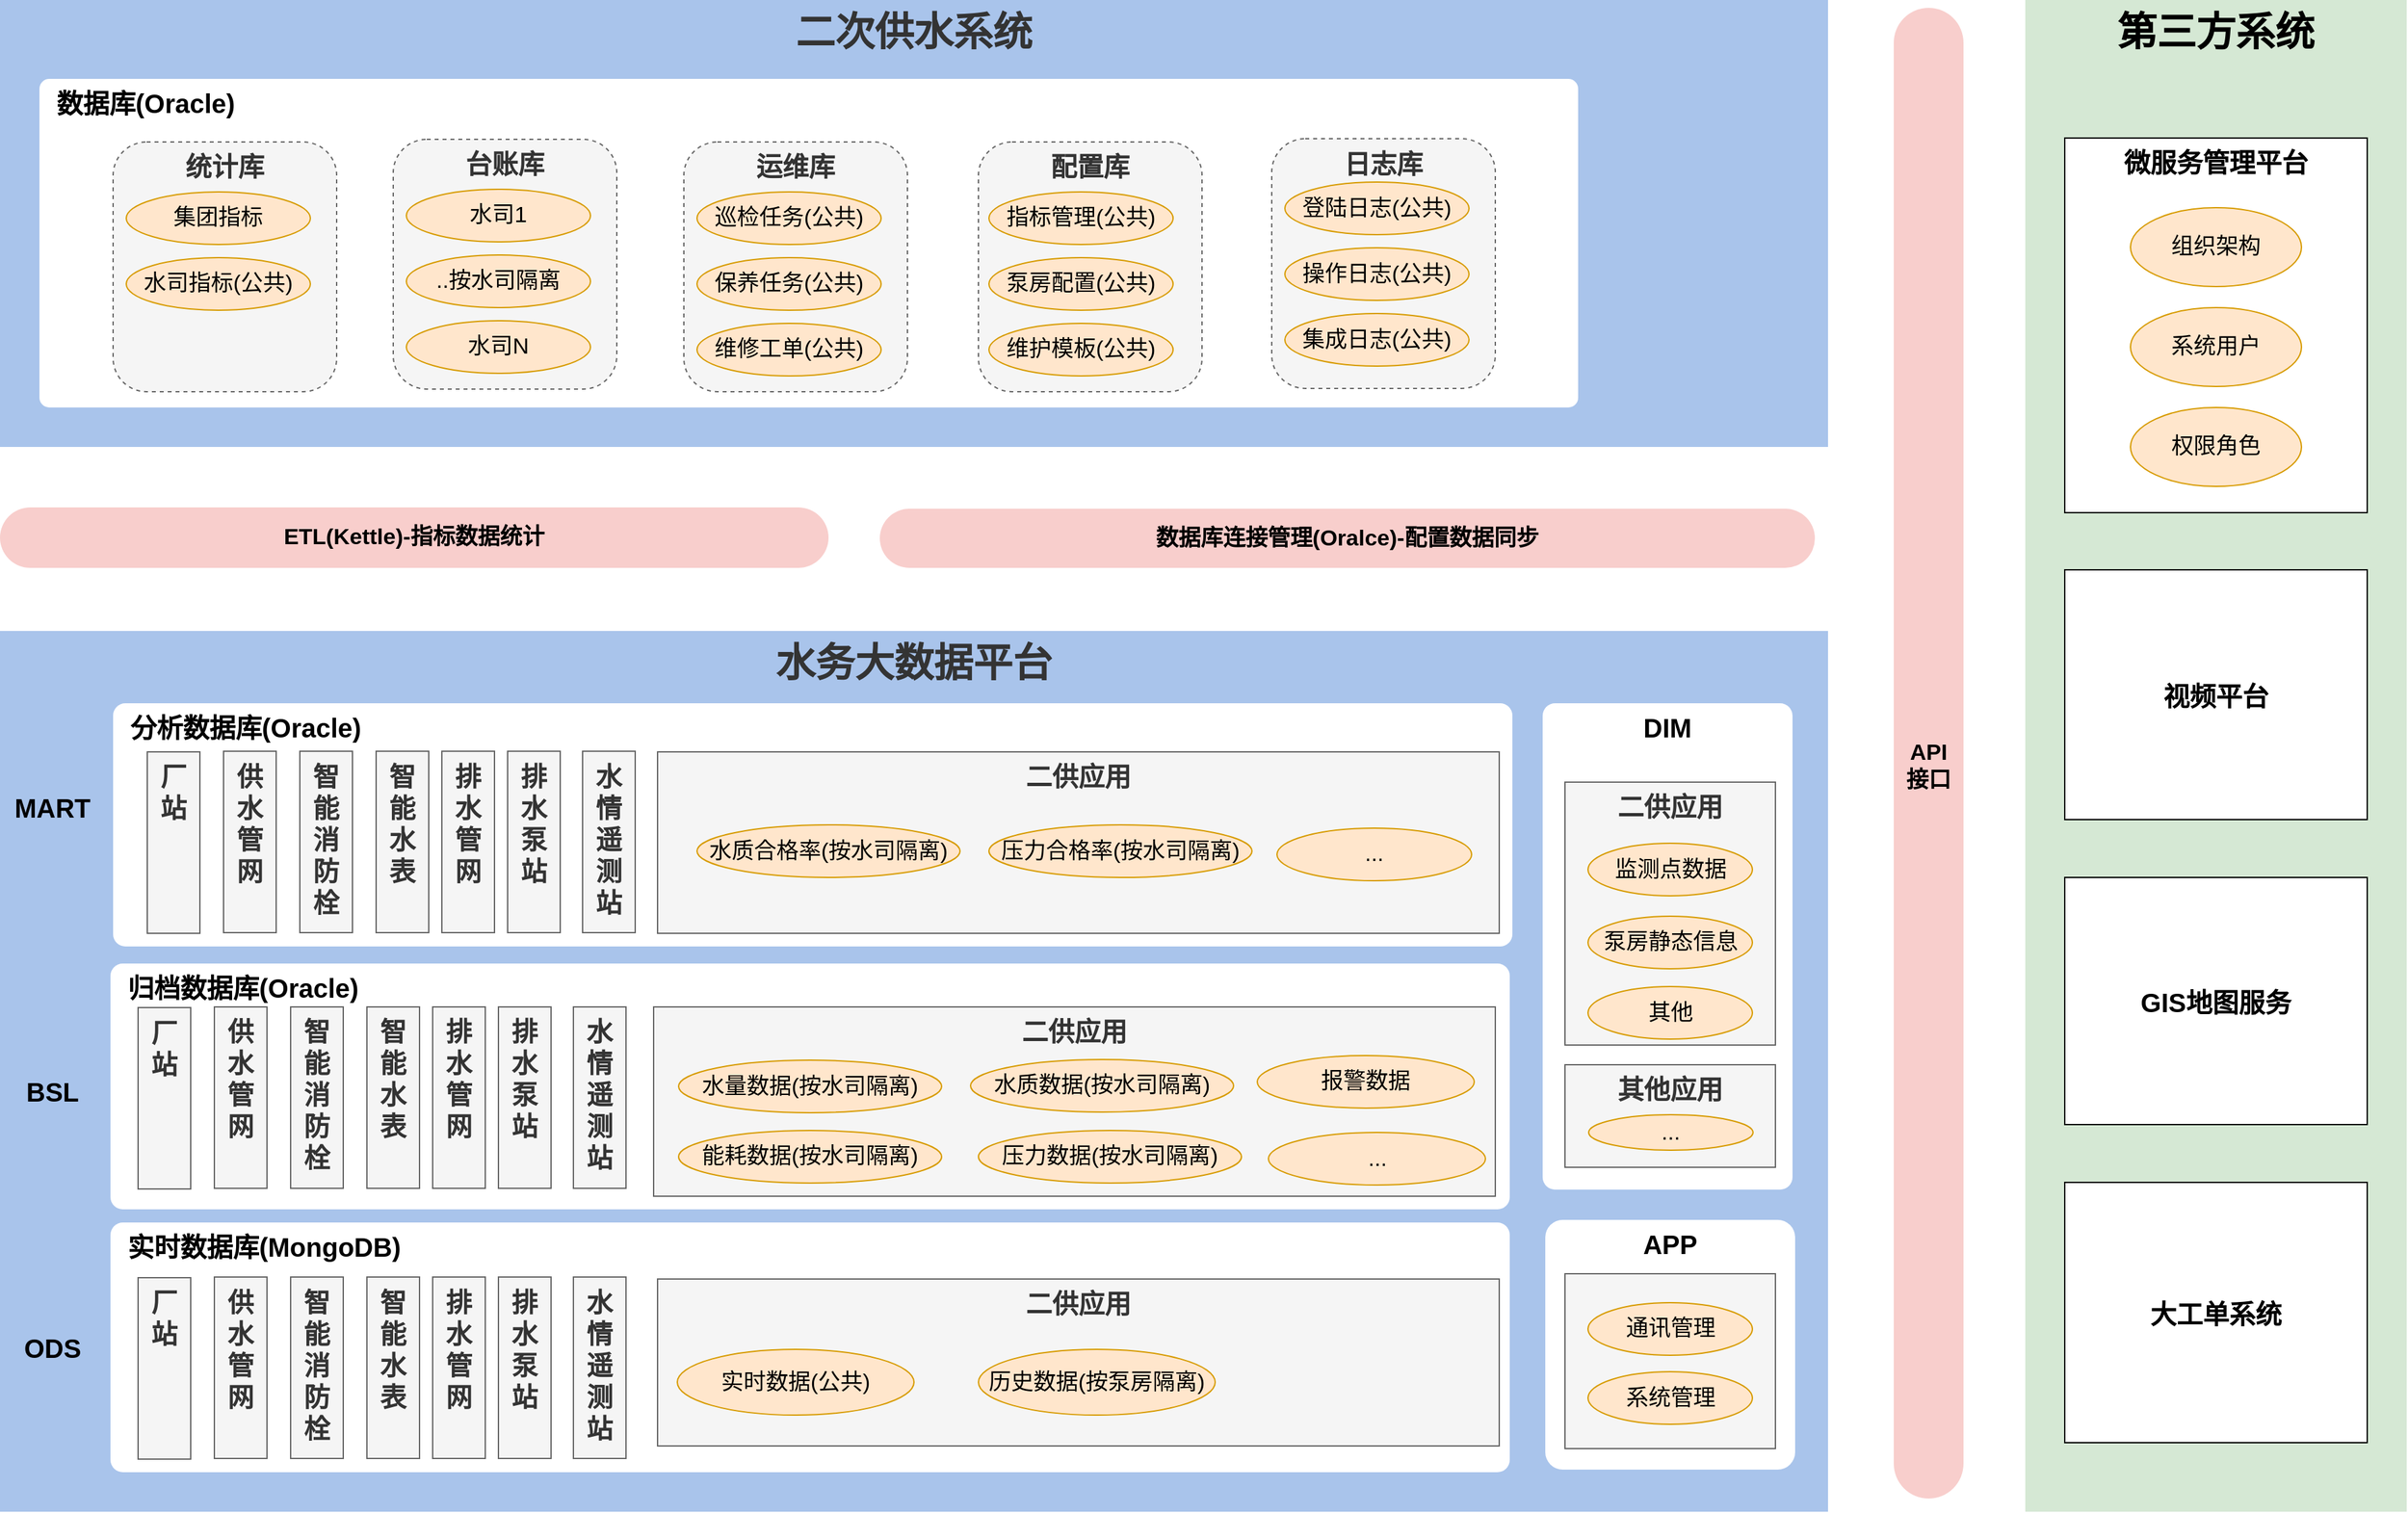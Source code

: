<mxfile version="11.1.4" type="github"><diagram id="aUxOVbYmpMWk11X6O8E0" name="数据架构图0"><mxGraphModel dx="1613" dy="1033" grid="0" gridSize="10" guides="1" tooltips="1" connect="1" arrows="1" fold="1" page="1" pageScale="1" pageWidth="1654" pageHeight="1169" math="0" shadow="0"><root><mxCell id="0"/><mxCell id="1" parent="0"/><mxCell id="Oe_9LSU3-vvhIkW45eWQ-1" value="水务大数据平台" style="rounded=0;whiteSpace=wrap;html=1;align=center;verticalAlign=top;fontStyle=1;fontSize=30;fillColor=#A9C4EB;strokeColor=none;fontColor=#333333;" parent="1" vertex="1"><mxGeometry x="10" y="640" width="1390" height="670" as="geometry"/></mxCell><mxCell id="Oe_9LSU3-vvhIkW45eWQ-2" value="第三方系统" style="rounded=0;whiteSpace=wrap;html=1;fontSize=30;align=center;verticalAlign=top;fontStyle=1;fillColor=#d5e8d4;strokeColor=none;" parent="1" vertex="1"><mxGeometry x="1550" y="160" width="290" height="1150" as="geometry"/></mxCell><mxCell id="Oe_9LSU3-vvhIkW45eWQ-3" value="二次供水系统" style="rounded=0;whiteSpace=wrap;html=1;align=center;verticalAlign=top;fontStyle=1;fontSize=30;fillColor=#A9C4EB;strokeColor=none;fontColor=#333333;" parent="1" vertex="1"><mxGeometry x="10" y="160" width="1390" height="340" as="geometry"/></mxCell><mxCell id="Oe_9LSU3-vvhIkW45eWQ-4" value="微服务管理平台" style="rounded=0;whiteSpace=wrap;html=1;align=center;verticalAlign=top;fontStyle=1;fontSize=20;" parent="1" vertex="1"><mxGeometry x="1580" y="265" width="230" height="285" as="geometry"/></mxCell><mxCell id="Oe_9LSU3-vvhIkW45eWQ-7" value="ETL(Kettle)-指标数据统计" style="rounded=1;whiteSpace=wrap;html=1;arcSize=50;fillColor=#f8cecc;strokeColor=none;fontSize=17;fontStyle=1" parent="1" vertex="1"><mxGeometry x="10" y="546" width="630" height="46" as="geometry"/></mxCell><mxCell id="Oe_9LSU3-vvhIkW45eWQ-10" value="数据库连接管理(Oralce)-配置数据同步" style="rounded=1;whiteSpace=wrap;html=1;arcSize=50;fillColor=#f8cecc;strokeColor=none;fontSize=17;fontStyle=1" parent="1" vertex="1"><mxGeometry x="679" y="547" width="711" height="45" as="geometry"/></mxCell><mxCell id="Oe_9LSU3-vvhIkW45eWQ-11" value="组织架构" style="ellipse;whiteSpace=wrap;html=1;align=center;fontSize=17;fillColor=#ffe6cc;strokeColor=#d79b00;" parent="1" vertex="1"><mxGeometry x="1630" y="318" width="130" height="60" as="geometry"/></mxCell><mxCell id="Oe_9LSU3-vvhIkW45eWQ-12" value="系统用户" style="ellipse;whiteSpace=wrap;html=1;align=center;fontSize=17;fillColor=#ffe6cc;strokeColor=#d79b00;" parent="1" vertex="1"><mxGeometry x="1630" y="394" width="130" height="60" as="geometry"/></mxCell><mxCell id="Oe_9LSU3-vvhIkW45eWQ-13" value="权限角色" style="ellipse;whiteSpace=wrap;html=1;align=center;fontSize=17;fillColor=#ffe6cc;strokeColor=#d79b00;" parent="1" vertex="1"><mxGeometry x="1630" y="470" width="130" height="60" as="geometry"/></mxCell><mxCell id="Oe_9LSU3-vvhIkW45eWQ-14" value="&amp;nbsp; 数据库(Oracle)" style="rounded=1;whiteSpace=wrap;html=1;align=left;arcSize=3;verticalAlign=top;fontSize=20;fontStyle=1;strokeColor=none;" parent="1" vertex="1"><mxGeometry x="40" y="220" width="1170" height="250" as="geometry"/></mxCell><mxCell id="Oe_9LSU3-vvhIkW45eWQ-15" value="台账库" style="rounded=1;whiteSpace=wrap;html=1;align=center;verticalAlign=top;fontSize=20;fontStyle=1;fillColor=#f5f5f5;strokeColor=#666666;fontColor=#333333;dashed=1;" parent="1" vertex="1"><mxGeometry x="309" y="266" width="170" height="190" as="geometry"/></mxCell><mxCell id="Oe_9LSU3-vvhIkW45eWQ-16" value="运维库" style="rounded=1;whiteSpace=wrap;html=1;align=center;verticalAlign=top;fontSize=20;fontStyle=1;fillColor=#f5f5f5;strokeColor=#666666;fontColor=#333333;dashed=1;" parent="1" vertex="1"><mxGeometry x="530" y="268" width="170" height="190" as="geometry"/></mxCell><mxCell id="Oe_9LSU3-vvhIkW45eWQ-17" value="配置库" style="rounded=1;whiteSpace=wrap;html=1;align=center;verticalAlign=top;fontSize=20;fontStyle=1;fillColor=#f5f5f5;strokeColor=#666666;fontColor=#333333;dashed=1;" parent="1" vertex="1"><mxGeometry x="754" y="268" width="170" height="190" as="geometry"/></mxCell><mxCell id="Oe_9LSU3-vvhIkW45eWQ-18" value="统计库" style="rounded=1;whiteSpace=wrap;html=1;align=center;verticalAlign=top;fontSize=20;fontStyle=1;fillColor=#f5f5f5;strokeColor=#666666;fontColor=#333333;dashed=1;" parent="1" vertex="1"><mxGeometry x="96" y="268" width="170" height="190" as="geometry"/></mxCell><mxCell id="Oe_9LSU3-vvhIkW45eWQ-19" value="日志库" style="rounded=1;whiteSpace=wrap;html=1;align=center;verticalAlign=top;fontSize=20;fontStyle=1;fillColor=#f5f5f5;strokeColor=#666666;fontColor=#333333;dashed=1;" parent="1" vertex="1"><mxGeometry x="977" y="265.5" width="170" height="190" as="geometry"/></mxCell><mxCell id="Oe_9LSU3-vvhIkW45eWQ-20" value="水司1" style="ellipse;whiteSpace=wrap;html=1;align=center;fontSize=17;fillColor=#ffe6cc;strokeColor=#d79b00;" parent="1" vertex="1"><mxGeometry x="319" y="304" width="140" height="40" as="geometry"/></mxCell><mxCell id="Oe_9LSU3-vvhIkW45eWQ-21" value="..按水司隔离" style="ellipse;whiteSpace=wrap;html=1;align=center;fontSize=17;fillColor=#ffe6cc;strokeColor=#d79b00;" parent="1" vertex="1"><mxGeometry x="319" y="354" width="140" height="40" as="geometry"/></mxCell><mxCell id="Oe_9LSU3-vvhIkW45eWQ-22" value="水司N" style="ellipse;whiteSpace=wrap;html=1;align=center;fontSize=17;fillColor=#ffe6cc;strokeColor=#d79b00;" parent="1" vertex="1"><mxGeometry x="319" y="404" width="140" height="40" as="geometry"/></mxCell><mxCell id="Oe_9LSU3-vvhIkW45eWQ-23" value="集团指标" style="ellipse;whiteSpace=wrap;html=1;align=center;fontSize=17;fillColor=#ffe6cc;strokeColor=#d79b00;" parent="1" vertex="1"><mxGeometry x="106" y="306" width="140" height="40" as="geometry"/></mxCell><mxCell id="Oe_9LSU3-vvhIkW45eWQ-24" value="水司指标(公共)" style="ellipse;whiteSpace=wrap;html=1;align=center;fontSize=17;fillColor=#ffe6cc;strokeColor=#d79b00;" parent="1" vertex="1"><mxGeometry x="106" y="356" width="140" height="40" as="geometry"/></mxCell><mxCell id="Oe_9LSU3-vvhIkW45eWQ-25" value="巡检任务(公共)" style="ellipse;whiteSpace=wrap;html=1;align=center;fontSize=17;fillColor=#ffe6cc;strokeColor=#d79b00;" parent="1" vertex="1"><mxGeometry x="540" y="306" width="140" height="40" as="geometry"/></mxCell><mxCell id="Oe_9LSU3-vvhIkW45eWQ-26" value="保养任务(公共)" style="ellipse;whiteSpace=wrap;html=1;align=center;fontSize=17;fillColor=#ffe6cc;strokeColor=#d79b00;" parent="1" vertex="1"><mxGeometry x="540" y="356" width="140" height="40" as="geometry"/></mxCell><mxCell id="Oe_9LSU3-vvhIkW45eWQ-27" value="维修工单(公共)" style="ellipse;whiteSpace=wrap;html=1;align=center;fontSize=17;fillColor=#ffe6cc;strokeColor=#d79b00;" parent="1" vertex="1"><mxGeometry x="540" y="406" width="140" height="40" as="geometry"/></mxCell><mxCell id="Oe_9LSU3-vvhIkW45eWQ-28" value="指标管理(公共)" style="ellipse;whiteSpace=wrap;html=1;align=center;fontSize=17;fillColor=#ffe6cc;strokeColor=#d79b00;" parent="1" vertex="1"><mxGeometry x="762" y="306" width="140" height="40" as="geometry"/></mxCell><mxCell id="Oe_9LSU3-vvhIkW45eWQ-29" value="泵房配置(公共)" style="ellipse;whiteSpace=wrap;html=1;align=center;fontSize=17;fillColor=#ffe6cc;strokeColor=#d79b00;" parent="1" vertex="1"><mxGeometry x="762" y="356" width="140" height="40" as="geometry"/></mxCell><mxCell id="Oe_9LSU3-vvhIkW45eWQ-30" value="维护模板(公共)" style="ellipse;whiteSpace=wrap;html=1;align=center;fontSize=17;fillColor=#ffe6cc;strokeColor=#d79b00;" parent="1" vertex="1"><mxGeometry x="762" y="406" width="140" height="40" as="geometry"/></mxCell><mxCell id="Oe_9LSU3-vvhIkW45eWQ-31" value="登陆日志(公共)" style="ellipse;whiteSpace=wrap;html=1;align=center;fontSize=17;fillColor=#ffe6cc;strokeColor=#d79b00;" parent="1" vertex="1"><mxGeometry x="987" y="298.5" width="140" height="40" as="geometry"/></mxCell><mxCell id="Oe_9LSU3-vvhIkW45eWQ-32" value="操作日志(公共)" style="ellipse;whiteSpace=wrap;html=1;align=center;fontSize=17;fillColor=#ffe6cc;strokeColor=#d79b00;" parent="1" vertex="1"><mxGeometry x="987" y="348.5" width="140" height="40" as="geometry"/></mxCell><mxCell id="Oe_9LSU3-vvhIkW45eWQ-33" value="集成日志(公共)" style="ellipse;whiteSpace=wrap;html=1;align=center;fontSize=17;fillColor=#ffe6cc;strokeColor=#d79b00;" parent="1" vertex="1"><mxGeometry x="987" y="398.5" width="140" height="40" as="geometry"/></mxCell><mxCell id="Oe_9LSU3-vvhIkW45eWQ-34" value="视频平台" style="rounded=0;whiteSpace=wrap;html=1;align=center;verticalAlign=middle;fontStyle=1;fontSize=20;" parent="1" vertex="1"><mxGeometry x="1580" y="593.5" width="230" height="190" as="geometry"/></mxCell><mxCell id="Oe_9LSU3-vvhIkW45eWQ-35" value="GIS地图服务" style="rounded=0;whiteSpace=wrap;html=1;align=center;verticalAlign=middle;fontStyle=1;fontSize=20;" parent="1" vertex="1"><mxGeometry x="1580" y="827.5" width="230" height="188" as="geometry"/></mxCell><mxCell id="Oe_9LSU3-vvhIkW45eWQ-36" value="大工单系统" style="rounded=0;whiteSpace=wrap;html=1;align=center;verticalAlign=middle;fontStyle=1;fontSize=20;" parent="1" vertex="1"><mxGeometry x="1580" y="1059.5" width="230" height="198" as="geometry"/></mxCell><mxCell id="Oe_9LSU3-vvhIkW45eWQ-39" value="&lt;br style=&quot;font-size: 17px;&quot;&gt;API&lt;br style=&quot;font-size: 17px;&quot;&gt;接口" style="rounded=1;whiteSpace=wrap;html=1;fillColor=#f8cecc;fontSize=17;align=center;arcSize=50;strokeColor=none;fontStyle=1" parent="1" vertex="1"><mxGeometry x="1450" y="166" width="53" height="1134" as="geometry"/></mxCell><mxCell id="Oe_9LSU3-vvhIkW45eWQ-60" value="&amp;nbsp; 分析数据库(Oracle)" style="rounded=1;whiteSpace=wrap;html=1;align=left;verticalAlign=top;fontSize=20;fontStyle=1;arcSize=5;strokeColor=none;" parent="1" vertex="1"><mxGeometry x="96" y="695" width="1064" height="185" as="geometry"/></mxCell><mxCell id="Oe_9LSU3-vvhIkW45eWQ-62" value="APP" style="rounded=1;whiteSpace=wrap;html=1;align=center;verticalAlign=top;fontSize=20;fontStyle=1;arcSize=7;strokeColor=none;" parent="1" vertex="1"><mxGeometry x="1185" y="1088" width="190" height="190" as="geometry"/></mxCell><mxCell id="Oe_9LSU3-vvhIkW45eWQ-64" value="DIM" style="rounded=1;whiteSpace=wrap;html=1;align=center;verticalAlign=top;fontSize=20;fontStyle=1;arcSize=5;strokeColor=none;fillColor=#FFFFFF;" parent="1" vertex="1"><mxGeometry x="1183" y="695" width="190" height="370" as="geometry"/></mxCell><mxCell id="Oe_9LSU3-vvhIkW45eWQ-65" value="&amp;nbsp; 归档数据库(Oracle)" style="rounded=1;whiteSpace=wrap;html=1;align=left;verticalAlign=top;fontSize=20;fontStyle=1;arcSize=5;strokeColor=none;" parent="1" vertex="1"><mxGeometry x="94" y="893" width="1064" height="187" as="geometry"/></mxCell><mxCell id="Oe_9LSU3-vvhIkW45eWQ-66" value="&amp;nbsp; 实时数据库(MongoDB)" style="rounded=1;whiteSpace=wrap;html=1;align=left;verticalAlign=top;fontSize=20;fontStyle=1;arcSize=5;strokeColor=none;" parent="1" vertex="1"><mxGeometry x="94" y="1090" width="1064" height="190" as="geometry"/></mxCell><mxCell id="TP82hIZ7wopVkF_2bIH0-3" value="二供应用" style="rounded=0;whiteSpace=wrap;html=1;align=center;verticalAlign=top;fontStyle=1;fontSize=20;fillColor=#f5f5f5;strokeColor=#666666;fontColor=#333333;" parent="1" vertex="1"><mxGeometry x="510" y="732" width="640" height="138" as="geometry"/></mxCell><mxCell id="B3ke0WY-uUrDIo5z7b3S-2" value="二供应用" style="rounded=0;whiteSpace=wrap;html=1;align=center;verticalAlign=top;fontStyle=1;fontSize=20;fillColor=#f5f5f5;strokeColor=#666666;fontColor=#333333;" parent="1" vertex="1"><mxGeometry x="507" y="926" width="640" height="144" as="geometry"/></mxCell><mxCell id="B3ke0WY-uUrDIo5z7b3S-1" value="水量数据(按水司隔离)" style="ellipse;whiteSpace=wrap;html=1;align=center;fontSize=17;fillColor=#ffe6cc;strokeColor=#d79b00;" parent="1" vertex="1"><mxGeometry x="526" y="966.5" width="200" height="40" as="geometry"/></mxCell><mxCell id="_du3vOML5FgjFtgtdQqs-1" value="能耗数据(按水司隔离)" style="ellipse;whiteSpace=wrap;html=1;align=center;fontSize=17;fillColor=#ffe6cc;strokeColor=#d79b00;" parent="1" vertex="1"><mxGeometry x="526" y="1020" width="200" height="40" as="geometry"/></mxCell><mxCell id="_du3vOML5FgjFtgtdQqs-4" value="压力数据(按水司隔离)" style="ellipse;whiteSpace=wrap;html=1;align=center;fontSize=17;fillColor=#ffe6cc;strokeColor=#d79b00;" parent="1" vertex="1"><mxGeometry x="754" y="1020" width="200" height="40" as="geometry"/></mxCell><mxCell id="_du3vOML5FgjFtgtdQqs-6" value="二供应用" style="rounded=0;whiteSpace=wrap;html=1;align=center;verticalAlign=top;fontStyle=1;fontSize=20;fillColor=#f5f5f5;strokeColor=#666666;fontColor=#333333;" parent="1" vertex="1"><mxGeometry x="510" y="1133" width="640" height="127" as="geometry"/></mxCell><mxCell id="aE88TOAT0BhvEkj1Yj9G-1" value="水质数据(按水司隔离)" style="ellipse;whiteSpace=wrap;html=1;align=center;fontSize=17;fillColor=#ffe6cc;strokeColor=#d79b00;" parent="1" vertex="1"><mxGeometry x="748" y="966" width="200" height="40" as="geometry"/></mxCell><mxCell id="aE88TOAT0BhvEkj1Yj9G-2" value="报警数据" style="ellipse;whiteSpace=wrap;html=1;align=center;fontSize=17;fillColor=#ffe6cc;strokeColor=#d79b00;" parent="1" vertex="1"><mxGeometry x="966" y="963" width="165" height="40" as="geometry"/></mxCell><mxCell id="aE88TOAT0BhvEkj1Yj9G-3" value="压力合格率(按水司隔离)" style="ellipse;whiteSpace=wrap;html=1;align=center;fontSize=17;fillColor=#ffe6cc;strokeColor=#d79b00;" parent="1" vertex="1"><mxGeometry x="762" y="787.5" width="200" height="40" as="geometry"/></mxCell><mxCell id="aE88TOAT0BhvEkj1Yj9G-4" value="水质合格率(按水司隔离)" style="ellipse;whiteSpace=wrap;html=1;align=center;fontSize=17;fillColor=#ffe6cc;strokeColor=#d79b00;" parent="1" vertex="1"><mxGeometry x="540" y="787.5" width="200" height="40" as="geometry"/></mxCell><mxCell id="LhAA3mIobMFLbq-8ydLx-1" value="历史数据(按泵房隔离)" style="ellipse;whiteSpace=wrap;html=1;align=center;fontSize=17;fillColor=#ffe6cc;strokeColor=#d79b00;" parent="1" vertex="1"><mxGeometry x="754" y="1186.5" width="180" height="50" as="geometry"/></mxCell><mxCell id="byFm4O6IbIQinCRda1SG-1" value="实时数据(公共)" style="ellipse;whiteSpace=wrap;html=1;align=center;fontSize=17;fillColor=#ffe6cc;strokeColor=#d79b00;" parent="1" vertex="1"><mxGeometry x="525" y="1186.5" width="180" height="50" as="geometry"/></mxCell><mxCell id="byFm4O6IbIQinCRda1SG-3" value="厂站" style="rounded=0;whiteSpace=wrap;html=1;align=center;verticalAlign=top;fontStyle=1;fontSize=20;fillColor=#f5f5f5;strokeColor=#666666;fontColor=#333333;" parent="1" vertex="1"><mxGeometry x="122" y="732" width="40" height="138" as="geometry"/></mxCell><mxCell id="byFm4O6IbIQinCRda1SG-4" value="供水管网" style="rounded=0;whiteSpace=wrap;html=1;align=center;verticalAlign=top;fontStyle=1;fontSize=20;fillColor=#f5f5f5;strokeColor=#666666;fontColor=#333333;" parent="1" vertex="1"><mxGeometry x="180" y="731.5" width="40" height="138" as="geometry"/></mxCell><mxCell id="byFm4O6IbIQinCRda1SG-5" value="智能消防栓" style="rounded=0;whiteSpace=wrap;html=1;align=center;verticalAlign=top;fontStyle=1;fontSize=20;fillColor=#f5f5f5;strokeColor=#666666;fontColor=#333333;" parent="1" vertex="1"><mxGeometry x="238" y="731.5" width="40" height="138" as="geometry"/></mxCell><mxCell id="byFm4O6IbIQinCRda1SG-6" value="智能水表" style="rounded=0;whiteSpace=wrap;html=1;align=center;verticalAlign=top;fontStyle=1;fontSize=20;fillColor=#f5f5f5;strokeColor=#666666;fontColor=#333333;" parent="1" vertex="1"><mxGeometry x="296" y="731.5" width="40" height="138" as="geometry"/></mxCell><mxCell id="byFm4O6IbIQinCRda1SG-7" value="排水管网" style="rounded=0;whiteSpace=wrap;html=1;align=center;verticalAlign=top;fontStyle=1;fontSize=20;fillColor=#f5f5f5;strokeColor=#666666;fontColor=#333333;" parent="1" vertex="1"><mxGeometry x="346" y="731.5" width="40" height="138" as="geometry"/></mxCell><mxCell id="byFm4O6IbIQinCRda1SG-8" value="排水泵站" style="rounded=0;whiteSpace=wrap;html=1;align=center;verticalAlign=top;fontStyle=1;fontSize=20;fillColor=#f5f5f5;strokeColor=#666666;fontColor=#333333;" parent="1" vertex="1"><mxGeometry x="396" y="731.5" width="40" height="138" as="geometry"/></mxCell><mxCell id="byFm4O6IbIQinCRda1SG-9" value="水情遥测站" style="rounded=0;whiteSpace=wrap;html=1;align=center;verticalAlign=top;fontStyle=1;fontSize=20;fillColor=#f5f5f5;strokeColor=#666666;fontColor=#333333;" parent="1" vertex="1"><mxGeometry x="453" y="731.5" width="40" height="138" as="geometry"/></mxCell><mxCell id="byFm4O6IbIQinCRda1SG-10" value="厂站" style="rounded=0;whiteSpace=wrap;html=1;align=center;verticalAlign=top;fontStyle=1;fontSize=20;fillColor=#f5f5f5;strokeColor=#666666;fontColor=#333333;" parent="1" vertex="1"><mxGeometry x="115" y="926.5" width="40" height="138" as="geometry"/></mxCell><mxCell id="byFm4O6IbIQinCRda1SG-11" value="供水管网" style="rounded=0;whiteSpace=wrap;html=1;align=center;verticalAlign=top;fontStyle=1;fontSize=20;fillColor=#f5f5f5;strokeColor=#666666;fontColor=#333333;" parent="1" vertex="1"><mxGeometry x="173" y="926" width="40" height="138" as="geometry"/></mxCell><mxCell id="byFm4O6IbIQinCRda1SG-12" value="智能消防栓" style="rounded=0;whiteSpace=wrap;html=1;align=center;verticalAlign=top;fontStyle=1;fontSize=20;fillColor=#f5f5f5;strokeColor=#666666;fontColor=#333333;" parent="1" vertex="1"><mxGeometry x="231" y="926" width="40" height="138" as="geometry"/></mxCell><mxCell id="byFm4O6IbIQinCRda1SG-13" value="智能水表" style="rounded=0;whiteSpace=wrap;html=1;align=center;verticalAlign=top;fontStyle=1;fontSize=20;fillColor=#f5f5f5;strokeColor=#666666;fontColor=#333333;" parent="1" vertex="1"><mxGeometry x="289" y="926" width="40" height="138" as="geometry"/></mxCell><mxCell id="byFm4O6IbIQinCRda1SG-14" value="排水管网" style="rounded=0;whiteSpace=wrap;html=1;align=center;verticalAlign=top;fontStyle=1;fontSize=20;fillColor=#f5f5f5;strokeColor=#666666;fontColor=#333333;" parent="1" vertex="1"><mxGeometry x="339" y="926" width="40" height="138" as="geometry"/></mxCell><mxCell id="byFm4O6IbIQinCRda1SG-15" value="排水泵站" style="rounded=0;whiteSpace=wrap;html=1;align=center;verticalAlign=top;fontStyle=1;fontSize=20;fillColor=#f5f5f5;strokeColor=#666666;fontColor=#333333;" parent="1" vertex="1"><mxGeometry x="389" y="926" width="40" height="138" as="geometry"/></mxCell><mxCell id="byFm4O6IbIQinCRda1SG-16" value="水情遥测站" style="rounded=0;whiteSpace=wrap;html=1;align=center;verticalAlign=top;fontStyle=1;fontSize=20;fillColor=#f5f5f5;strokeColor=#666666;fontColor=#333333;" parent="1" vertex="1"><mxGeometry x="446" y="926" width="40" height="138" as="geometry"/></mxCell><mxCell id="byFm4O6IbIQinCRda1SG-17" value="厂站" style="rounded=0;whiteSpace=wrap;html=1;align=center;verticalAlign=top;fontStyle=1;fontSize=20;fillColor=#f5f5f5;strokeColor=#666666;fontColor=#333333;" parent="1" vertex="1"><mxGeometry x="115" y="1132" width="40" height="138" as="geometry"/></mxCell><mxCell id="byFm4O6IbIQinCRda1SG-18" value="供水管网" style="rounded=0;whiteSpace=wrap;html=1;align=center;verticalAlign=top;fontStyle=1;fontSize=20;fillColor=#f5f5f5;strokeColor=#666666;fontColor=#333333;" parent="1" vertex="1"><mxGeometry x="173" y="1131.5" width="40" height="138" as="geometry"/></mxCell><mxCell id="byFm4O6IbIQinCRda1SG-19" value="智能消防栓" style="rounded=0;whiteSpace=wrap;html=1;align=center;verticalAlign=top;fontStyle=1;fontSize=20;fillColor=#f5f5f5;strokeColor=#666666;fontColor=#333333;" parent="1" vertex="1"><mxGeometry x="231" y="1131.5" width="40" height="138" as="geometry"/></mxCell><mxCell id="byFm4O6IbIQinCRda1SG-20" value="智能水表" style="rounded=0;whiteSpace=wrap;html=1;align=center;verticalAlign=top;fontStyle=1;fontSize=20;fillColor=#f5f5f5;strokeColor=#666666;fontColor=#333333;" parent="1" vertex="1"><mxGeometry x="289" y="1131.5" width="40" height="138" as="geometry"/></mxCell><mxCell id="byFm4O6IbIQinCRda1SG-21" value="排水管网" style="rounded=0;whiteSpace=wrap;html=1;align=center;verticalAlign=top;fontStyle=1;fontSize=20;fillColor=#f5f5f5;strokeColor=#666666;fontColor=#333333;" parent="1" vertex="1"><mxGeometry x="339" y="1131.5" width="40" height="138" as="geometry"/></mxCell><mxCell id="byFm4O6IbIQinCRda1SG-22" value="排水泵站" style="rounded=0;whiteSpace=wrap;html=1;align=center;verticalAlign=top;fontStyle=1;fontSize=20;fillColor=#f5f5f5;strokeColor=#666666;fontColor=#333333;" parent="1" vertex="1"><mxGeometry x="389" y="1131.5" width="40" height="138" as="geometry"/></mxCell><mxCell id="byFm4O6IbIQinCRda1SG-23" value="水情遥测站" style="rounded=0;whiteSpace=wrap;html=1;align=center;verticalAlign=top;fontStyle=1;fontSize=20;fillColor=#f5f5f5;strokeColor=#666666;fontColor=#333333;" parent="1" vertex="1"><mxGeometry x="446" y="1131.5" width="40" height="138" as="geometry"/></mxCell><mxCell id="byFm4O6IbIQinCRda1SG-24" value="MART" style="text;html=1;strokeColor=none;fillColor=none;align=center;verticalAlign=middle;whiteSpace=wrap;rounded=0;fontSize=20;fontColor=#000000;fontStyle=1" parent="1" vertex="1"><mxGeometry x="30" y="764" width="40" height="20" as="geometry"/></mxCell><mxCell id="byFm4O6IbIQinCRda1SG-25" value="BSL" style="text;html=1;strokeColor=none;fillColor=none;align=center;verticalAlign=middle;whiteSpace=wrap;rounded=0;fontSize=20;fontColor=#000000;fontStyle=1" parent="1" vertex="1"><mxGeometry x="30" y="980" width="40" height="20" as="geometry"/></mxCell><mxCell id="byFm4O6IbIQinCRda1SG-26" value="ODS" style="text;html=1;strokeColor=none;fillColor=none;align=center;verticalAlign=middle;whiteSpace=wrap;rounded=0;fontSize=20;fontColor=#000000;fontStyle=1" parent="1" vertex="1"><mxGeometry x="30" y="1175" width="40" height="20" as="geometry"/></mxCell><mxCell id="y_AmUEBZO6ig6x9Yxnwl-1" value="二供应用" style="rounded=0;whiteSpace=wrap;html=1;align=center;verticalAlign=top;fontStyle=1;fontSize=20;fillColor=#f5f5f5;strokeColor=#666666;fontColor=#333333;" parent="1" vertex="1"><mxGeometry x="1200" y="755" width="160" height="200" as="geometry"/></mxCell><mxCell id="y_AmUEBZO6ig6x9Yxnwl-2" value="其他应用" style="rounded=0;whiteSpace=wrap;html=1;align=center;verticalAlign=top;fontStyle=1;fontSize=20;fillColor=#f5f5f5;strokeColor=#666666;fontColor=#333333;" parent="1" vertex="1"><mxGeometry x="1200" y="970" width="160" height="78" as="geometry"/></mxCell><mxCell id="y_AmUEBZO6ig6x9Yxnwl-6" value="监测点数据" style="ellipse;whiteSpace=wrap;html=1;align=center;fontSize=17;fillColor=#ffe6cc;strokeColor=#d79b00;" parent="1" vertex="1"><mxGeometry x="1217.5" y="801.5" width="125" height="40" as="geometry"/></mxCell><mxCell id="y_AmUEBZO6ig6x9Yxnwl-7" value="泵房静态信息" style="ellipse;whiteSpace=wrap;html=1;align=center;fontSize=17;fillColor=#ffe6cc;strokeColor=#d79b00;" parent="1" vertex="1"><mxGeometry x="1217.5" y="857" width="125" height="40" as="geometry"/></mxCell><mxCell id="y_AmUEBZO6ig6x9Yxnwl-8" value="其他" style="ellipse;whiteSpace=wrap;html=1;align=center;fontSize=17;fillColor=#ffe6cc;strokeColor=#d79b00;" parent="1" vertex="1"><mxGeometry x="1217.5" y="910.5" width="125" height="40" as="geometry"/></mxCell><mxCell id="y_AmUEBZO6ig6x9Yxnwl-27" value="..." style="ellipse;whiteSpace=wrap;html=1;align=center;fontSize=17;fillColor=#ffe6cc;strokeColor=#d79b00;" parent="1" vertex="1"><mxGeometry x="1218" y="1008" width="125" height="27" as="geometry"/></mxCell><mxCell id="y_AmUEBZO6ig6x9Yxnwl-28" value="..." style="ellipse;whiteSpace=wrap;html=1;align=center;fontSize=17;fillColor=#ffe6cc;strokeColor=#d79b00;" parent="1" vertex="1"><mxGeometry x="974.5" y="1021.5" width="165" height="40" as="geometry"/></mxCell><mxCell id="y_AmUEBZO6ig6x9Yxnwl-29" value="..." style="ellipse;whiteSpace=wrap;html=1;align=center;fontSize=17;fillColor=#ffe6cc;strokeColor=#d79b00;" parent="1" vertex="1"><mxGeometry x="981" y="790" width="148" height="40" as="geometry"/></mxCell><mxCell id="y_AmUEBZO6ig6x9Yxnwl-30" value="..." style="rounded=0;whiteSpace=wrap;html=1;align=center;verticalAlign=top;fontStyle=1;fontSize=20;fillColor=#f5f5f5;strokeColor=#666666;fontColor=#333333;" parent="1" vertex="1"><mxGeometry x="1200" y="1129" width="160" height="133" as="geometry"/></mxCell><mxCell id="y_AmUEBZO6ig6x9Yxnwl-25" value="系统管理" style="ellipse;whiteSpace=wrap;html=1;align=center;fontSize=17;fillColor=#ffe6cc;strokeColor=#d79b00;" parent="1" vertex="1"><mxGeometry x="1217.5" y="1203.5" width="125" height="40" as="geometry"/></mxCell><mxCell id="y_AmUEBZO6ig6x9Yxnwl-26" value="通讯管理" style="ellipse;whiteSpace=wrap;html=1;align=center;fontSize=17;fillColor=#ffe6cc;strokeColor=#d79b00;" parent="1" vertex="1"><mxGeometry x="1217.5" y="1151" width="125" height="40" as="geometry"/></mxCell></root></mxGraphModel></diagram><diagram id="rM9idLzCHnovY9rHY8cr" name="数据架构图"><mxGraphModel dx="1669" dy="886" grid="1" gridSize="10" guides="1" tooltips="1" connect="1" arrows="1" fold="1" page="1" pageScale="1" pageWidth="1654" pageHeight="1169" math="0" shadow="0"><root><mxCell id="7bHoAlDkKwIP_AejhG8R-0"/><mxCell id="7bHoAlDkKwIP_AejhG8R-1" parent="7bHoAlDkKwIP_AejhG8R-0"/><mxCell id="Ml9HkdTHNtOGjgGLfHFn-0" value="水务大数据平台" style="rounded=0;whiteSpace=wrap;html=1;align=center;verticalAlign=top;fontStyle=1;fontSize=30;" vertex="1" parent="7bHoAlDkKwIP_AejhG8R-1"><mxGeometry x="226" y="640" width="1174" height="489" as="geometry"/></mxCell><mxCell id="ZM5ZUGBbuT96tkMPXIoY-0" value="第三方系统" style="rounded=0;whiteSpace=wrap;html=1;fillColor=#FFFFFF;fontSize=30;fontColor=#000000;align=center;verticalAlign=top;fontStyle=1" vertex="1" parent="7bHoAlDkKwIP_AejhG8R-1"><mxGeometry x="1435" y="160" width="290" height="970" as="geometry"/></mxCell><mxCell id="7bHoAlDkKwIP_AejhG8R-2" value="二次供水系统" style="rounded=0;whiteSpace=wrap;html=1;align=center;verticalAlign=top;fontStyle=1;fontSize=30;" vertex="1" parent="7bHoAlDkKwIP_AejhG8R-1"><mxGeometry x="226" y="160" width="1054" height="340" as="geometry"/></mxCell><mxCell id="7bHoAlDkKwIP_AejhG8R-4" value="微服务管理平台" style="rounded=0;whiteSpace=wrap;html=1;align=center;verticalAlign=top;fontStyle=1;fontSize=20;" vertex="1" parent="7bHoAlDkKwIP_AejhG8R-1"><mxGeometry x="1465" y="265" width="230" height="185" as="geometry"/></mxCell><mxCell id="Ml9HkdTHNtOGjgGLfHFn-43" style="edgeStyle=none;rounded=0;orthogonalLoop=1;jettySize=auto;html=1;strokeColor=#004C99;fontSize=20;fontColor=#000000;" edge="1" parent="7bHoAlDkKwIP_AejhG8R-1" source="7bHoAlDkKwIP_AejhG8R-7"><mxGeometry relative="1" as="geometry"><mxPoint x="433" y="640" as="targetPoint"/></mxGeometry></mxCell><mxCell id="Ml9HkdTHNtOGjgGLfHFn-44" style="edgeStyle=none;rounded=0;orthogonalLoop=1;jettySize=auto;html=1;strokeColor=#004C99;fontSize=20;fontColor=#000000;" edge="1" parent="7bHoAlDkKwIP_AejhG8R-1" source="7bHoAlDkKwIP_AejhG8R-7"><mxGeometry relative="1" as="geometry"><mxPoint x="433" y="500" as="targetPoint"/></mxGeometry></mxCell><mxCell id="7bHoAlDkKwIP_AejhG8R-7" value="ETL(Kettle)-指标数据统计" style="rounded=1;whiteSpace=wrap;html=1;arcSize=50;fillColor=#dae8fc;strokeColor=#6c8ebf;fontSize=17;fontStyle=1" vertex="1" parent="7bHoAlDkKwIP_AejhG8R-1"><mxGeometry x="226" y="542" width="414" height="46" as="geometry"/></mxCell><mxCell id="Ml9HkdTHNtOGjgGLfHFn-39" style="edgeStyle=none;rounded=0;orthogonalLoop=1;jettySize=auto;html=1;entryX=0.716;entryY=1.004;entryDx=0;entryDy=0;entryPerimeter=0;strokeColor=#004C99;fontSize=20;fontColor=#000000;" edge="1" parent="7bHoAlDkKwIP_AejhG8R-1" source="7bHoAlDkKwIP_AejhG8R-10" target="7bHoAlDkKwIP_AejhG8R-2"><mxGeometry relative="1" as="geometry"/></mxCell><mxCell id="Ml9HkdTHNtOGjgGLfHFn-41" style="edgeStyle=none;rounded=0;orthogonalLoop=1;jettySize=auto;html=1;strokeColor=#004C99;fontSize=20;fontColor=#000000;" edge="1" parent="7bHoAlDkKwIP_AejhG8R-1" source="7bHoAlDkKwIP_AejhG8R-10"><mxGeometry relative="1" as="geometry"><mxPoint x="979" y="640" as="targetPoint"/></mxGeometry></mxCell><mxCell id="7bHoAlDkKwIP_AejhG8R-10" value="数据库连接管理(Oralce)-配置数据同步" style="rounded=1;whiteSpace=wrap;html=1;arcSize=50;fillColor=#dae8fc;strokeColor=#6c8ebf;fontSize=17;fontStyle=1" vertex="1" parent="7bHoAlDkKwIP_AejhG8R-1"><mxGeometry x="679" y="547" width="601" height="45" as="geometry"/></mxCell><mxCell id="7bHoAlDkKwIP_AejhG8R-21" value="组织架构" style="ellipse;whiteSpace=wrap;html=1;align=center;fontSize=17;fillColor=#ffe6cc;strokeColor=#d79b00;" vertex="1" parent="7bHoAlDkKwIP_AejhG8R-1"><mxGeometry x="1515" y="300" width="130" height="35" as="geometry"/></mxCell><mxCell id="7bHoAlDkKwIP_AejhG8R-22" value="系统用户" style="ellipse;whiteSpace=wrap;html=1;align=center;fontSize=17;fillColor=#ffe6cc;strokeColor=#d79b00;" vertex="1" parent="7bHoAlDkKwIP_AejhG8R-1"><mxGeometry x="1515" y="343" width="130" height="35" as="geometry"/></mxCell><mxCell id="7bHoAlDkKwIP_AejhG8R-23" value="权限角色" style="ellipse;whiteSpace=wrap;html=1;align=center;fontSize=17;fillColor=#ffe6cc;strokeColor=#d79b00;" vertex="1" parent="7bHoAlDkKwIP_AejhG8R-1"><mxGeometry x="1515" y="389" width="130" height="40" as="geometry"/></mxCell><mxCell id="7bHoAlDkKwIP_AejhG8R-24" value="数据库(Oracle)" style="rounded=1;whiteSpace=wrap;html=1;align=left;arcSize=3;verticalAlign=top;fontSize=20;fontStyle=1" vertex="1" parent="7bHoAlDkKwIP_AejhG8R-1"><mxGeometry x="266" y="220" width="974" height="250" as="geometry"/></mxCell><mxCell id="7bHoAlDkKwIP_AejhG8R-25" value="台账库" style="rounded=1;whiteSpace=wrap;html=1;align=center;verticalAlign=top;fontSize=20;fontStyle=1" vertex="1" parent="7bHoAlDkKwIP_AejhG8R-1"><mxGeometry x="476" y="260" width="170" height="190" as="geometry"/></mxCell><mxCell id="7bHoAlDkKwIP_AejhG8R-26" value="运维库" style="rounded=1;whiteSpace=wrap;html=1;align=center;verticalAlign=top;fontSize=20;fontStyle=1" vertex="1" parent="7bHoAlDkKwIP_AejhG8R-1"><mxGeometry x="663" y="260" width="170" height="190" as="geometry"/></mxCell><mxCell id="7bHoAlDkKwIP_AejhG8R-27" value="配置库" style="rounded=1;whiteSpace=wrap;html=1;align=center;verticalAlign=top;fontSize=20;fontStyle=1" vertex="1" parent="7bHoAlDkKwIP_AejhG8R-1"><mxGeometry x="854" y="260" width="170" height="190" as="geometry"/></mxCell><mxCell id="7bHoAlDkKwIP_AejhG8R-28" value="统计库" style="rounded=1;whiteSpace=wrap;html=1;align=center;verticalAlign=top;fontSize=20;fontStyle=1" vertex="1" parent="7bHoAlDkKwIP_AejhG8R-1"><mxGeometry x="286" y="260" width="170" height="190" as="geometry"/></mxCell><mxCell id="7bHoAlDkKwIP_AejhG8R-29" value="日志库" style="rounded=1;whiteSpace=wrap;html=1;align=center;verticalAlign=top;fontSize=20;fontStyle=1" vertex="1" parent="7bHoAlDkKwIP_AejhG8R-1"><mxGeometry x="1043" y="260" width="170" height="190" as="geometry"/></mxCell><mxCell id="7bHoAlDkKwIP_AejhG8R-30" value="水司1" style="ellipse;whiteSpace=wrap;html=1;align=center;fontSize=17;fillColor=#ffe6cc;strokeColor=#d79b00;" vertex="1" parent="7bHoAlDkKwIP_AejhG8R-1"><mxGeometry x="486" y="298" width="140" height="40" as="geometry"/></mxCell><mxCell id="7bHoAlDkKwIP_AejhG8R-31" value="..按水司隔离" style="ellipse;whiteSpace=wrap;html=1;align=center;fontSize=17;fillColor=#ffe6cc;strokeColor=#d79b00;" vertex="1" parent="7bHoAlDkKwIP_AejhG8R-1"><mxGeometry x="486" y="348" width="140" height="40" as="geometry"/></mxCell><mxCell id="7bHoAlDkKwIP_AejhG8R-32" value="水司N" style="ellipse;whiteSpace=wrap;html=1;align=center;fontSize=17;fillColor=#ffe6cc;strokeColor=#d79b00;" vertex="1" parent="7bHoAlDkKwIP_AejhG8R-1"><mxGeometry x="486" y="398" width="140" height="40" as="geometry"/></mxCell><mxCell id="7bHoAlDkKwIP_AejhG8R-35" value="集团指标" style="ellipse;whiteSpace=wrap;html=1;align=center;fontSize=17;fillColor=#ffe6cc;strokeColor=#d79b00;" vertex="1" parent="7bHoAlDkKwIP_AejhG8R-1"><mxGeometry x="296" y="298" width="140" height="40" as="geometry"/></mxCell><mxCell id="7bHoAlDkKwIP_AejhG8R-36" value="水司指标(公共)" style="ellipse;whiteSpace=wrap;html=1;align=center;fontSize=17;fillColor=#ffe6cc;strokeColor=#d79b00;" vertex="1" parent="7bHoAlDkKwIP_AejhG8R-1"><mxGeometry x="296" y="348" width="140" height="40" as="geometry"/></mxCell><mxCell id="7bHoAlDkKwIP_AejhG8R-46" value="巡检任务(公共)" style="ellipse;whiteSpace=wrap;html=1;align=center;fontSize=17;fillColor=#ffe6cc;strokeColor=#d79b00;" vertex="1" parent="7bHoAlDkKwIP_AejhG8R-1"><mxGeometry x="673" y="298" width="140" height="40" as="geometry"/></mxCell><mxCell id="7bHoAlDkKwIP_AejhG8R-47" value="保养任务(公共)" style="ellipse;whiteSpace=wrap;html=1;align=center;fontSize=17;fillColor=#ffe6cc;strokeColor=#d79b00;" vertex="1" parent="7bHoAlDkKwIP_AejhG8R-1"><mxGeometry x="673" y="348" width="140" height="40" as="geometry"/></mxCell><mxCell id="7bHoAlDkKwIP_AejhG8R-48" value="维修工单(公共)" style="ellipse;whiteSpace=wrap;html=1;align=center;fontSize=17;fillColor=#ffe6cc;strokeColor=#d79b00;" vertex="1" parent="7bHoAlDkKwIP_AejhG8R-1"><mxGeometry x="673" y="398" width="140" height="40" as="geometry"/></mxCell><mxCell id="7bHoAlDkKwIP_AejhG8R-49" value="指标管理(公共)" style="ellipse;whiteSpace=wrap;html=1;align=center;fontSize=17;fillColor=#ffe6cc;strokeColor=#d79b00;" vertex="1" parent="7bHoAlDkKwIP_AejhG8R-1"><mxGeometry x="862" y="298" width="140" height="40" as="geometry"/></mxCell><mxCell id="7bHoAlDkKwIP_AejhG8R-50" value="泵房配置(公共)" style="ellipse;whiteSpace=wrap;html=1;align=center;fontSize=17;fillColor=#ffe6cc;strokeColor=#d79b00;" vertex="1" parent="7bHoAlDkKwIP_AejhG8R-1"><mxGeometry x="862" y="348" width="140" height="40" as="geometry"/></mxCell><mxCell id="7bHoAlDkKwIP_AejhG8R-51" value="维护模板(公共)" style="ellipse;whiteSpace=wrap;html=1;align=center;fontSize=17;fillColor=#ffe6cc;strokeColor=#d79b00;" vertex="1" parent="7bHoAlDkKwIP_AejhG8R-1"><mxGeometry x="862" y="398" width="140" height="40" as="geometry"/></mxCell><mxCell id="7bHoAlDkKwIP_AejhG8R-52" value="登陆日志(公共)" style="ellipse;whiteSpace=wrap;html=1;align=center;fontSize=17;fillColor=#ffe6cc;strokeColor=#d79b00;" vertex="1" parent="7bHoAlDkKwIP_AejhG8R-1"><mxGeometry x="1053" y="293" width="140" height="40" as="geometry"/></mxCell><mxCell id="7bHoAlDkKwIP_AejhG8R-53" value="操作日志(公共)" style="ellipse;whiteSpace=wrap;html=1;align=center;fontSize=17;fillColor=#ffe6cc;strokeColor=#d79b00;" vertex="1" parent="7bHoAlDkKwIP_AejhG8R-1"><mxGeometry x="1053" y="343" width="140" height="40" as="geometry"/></mxCell><mxCell id="7bHoAlDkKwIP_AejhG8R-54" value="集成日志(公共)" style="ellipse;whiteSpace=wrap;html=1;align=center;fontSize=17;fillColor=#ffe6cc;strokeColor=#d79b00;" vertex="1" parent="7bHoAlDkKwIP_AejhG8R-1"><mxGeometry x="1053" y="393" width="140" height="40" as="geometry"/></mxCell><mxCell id="ZM5ZUGBbuT96tkMPXIoY-1" value="海康视频平台" style="rounded=0;whiteSpace=wrap;html=1;align=center;verticalAlign=top;fontStyle=1;fontSize=20;" vertex="1" parent="7bHoAlDkKwIP_AejhG8R-1"><mxGeometry x="1465" y="520.5" width="230" height="115" as="geometry"/></mxCell><mxCell id="ZM5ZUGBbuT96tkMPXIoY-2" value="GIS地图服务" style="rounded=0;whiteSpace=wrap;html=1;align=center;verticalAlign=top;fontStyle=1;fontSize=20;" vertex="1" parent="7bHoAlDkKwIP_AejhG8R-1"><mxGeometry x="1465" y="731.5" width="230" height="105" as="geometry"/></mxCell><mxCell id="ZM5ZUGBbuT96tkMPXIoY-3" value="Activity流程引擎" style="rounded=0;whiteSpace=wrap;html=1;align=center;verticalAlign=top;fontStyle=1;fontSize=20;" vertex="1" parent="7bHoAlDkKwIP_AejhG8R-1"><mxGeometry x="1465" y="932.5" width="230" height="108" as="geometry"/></mxCell><mxCell id="Ml9HkdTHNtOGjgGLfHFn-37" style="edgeStyle=none;rounded=0;orthogonalLoop=1;jettySize=auto;html=1;strokeColor=#004C99;fontSize=20;fontColor=#000000;" edge="1" parent="7bHoAlDkKwIP_AejhG8R-1" source="ZM5ZUGBbuT96tkMPXIoY-4"><mxGeometry relative="1" as="geometry"><mxPoint x="1280" y="318" as="targetPoint"/></mxGeometry></mxCell><mxCell id="Ml9HkdTHNtOGjgGLfHFn-38" style="edgeStyle=none;rounded=0;orthogonalLoop=1;jettySize=auto;html=1;entryX=0.002;entryY=0.163;entryDx=0;entryDy=0;entryPerimeter=0;strokeColor=#004C99;fontSize=20;fontColor=#000000;" edge="1" parent="7bHoAlDkKwIP_AejhG8R-1" source="ZM5ZUGBbuT96tkMPXIoY-4" target="ZM5ZUGBbuT96tkMPXIoY-0"><mxGeometry relative="1" as="geometry"/></mxCell><mxCell id="ZM5ZUGBbuT96tkMPXIoY-4" value="&lt;br style=&quot;font-size: 17px;&quot;&gt;API&lt;br style=&quot;font-size: 17px;&quot;&gt;接口" style="rounded=1;whiteSpace=wrap;html=1;fillColor=#dae8fc;fontSize=17;align=center;arcSize=50;strokeColor=#6c8ebf;fontStyle=1" vertex="1" parent="7bHoAlDkKwIP_AejhG8R-1"><mxGeometry x="1327" y="160" width="53" height="316" as="geometry"/></mxCell><mxCell id="Ml9HkdTHNtOGjgGLfHFn-1" value="&amp;nbsp; &amp;nbsp; &amp;nbsp; &amp;nbsp; &amp;nbsp; 生产数据库(MongoDB)" style="rounded=1;whiteSpace=wrap;html=1;align=left;verticalAlign=top;arcSize=6;fontSize=20;fontStyle=1" vertex="1" parent="7bHoAlDkKwIP_AejhG8R-1"><mxGeometry x="256" y="704" width="393" height="395" as="geometry"/></mxCell><mxCell id="Ml9HkdTHNtOGjgGLfHFn-2" value="&amp;nbsp; &amp;nbsp; &amp;nbsp; &amp;nbsp; &amp;nbsp; 数据库(Oracle)" style="rounded=1;whiteSpace=wrap;html=1;align=left;verticalAlign=top;arcSize=6;fontSize=20;fontStyle=1" vertex="1" parent="7bHoAlDkKwIP_AejhG8R-1"><mxGeometry x="679" y="704" width="701" height="395" as="geometry"/></mxCell><mxCell id="Ml9HkdTHNtOGjgGLfHFn-3" value="二供应用" style="rounded=0;whiteSpace=wrap;html=1;fillColor=#FFFFFF;fontSize=20;fontColor=#000000;align=center;verticalAlign=top;fontStyle=1" vertex="1" parent="7bHoAlDkKwIP_AejhG8R-1"><mxGeometry x="276" y="759.5" width="200" height="319" as="geometry"/></mxCell><mxCell id="Ml9HkdTHNtOGjgGLfHFn-4" value="实时数据(公共)" style="ellipse;whiteSpace=wrap;html=1;align=center;fontSize=17;fillColor=#ffe6cc;strokeColor=#d79b00;" vertex="1" parent="7bHoAlDkKwIP_AejhG8R-1"><mxGeometry x="286" y="834.5" width="180" height="50" as="geometry"/></mxCell><mxCell id="Ml9HkdTHNtOGjgGLfHFn-5" value="历史数据(按泵房隔离)" style="ellipse;whiteSpace=wrap;html=1;align=center;fontSize=17;fillColor=#ffe6cc;strokeColor=#d79b00;" vertex="1" parent="7bHoAlDkKwIP_AejhG8R-1"><mxGeometry x="286" y="910.5" width="180" height="50" as="geometry"/></mxCell><mxCell id="Ml9HkdTHNtOGjgGLfHFn-6" value="报警数据(公共)" style="ellipse;whiteSpace=wrap;html=1;align=center;fontSize=17;fillColor=#ffe6cc;strokeColor=#d79b00;" vertex="1" parent="7bHoAlDkKwIP_AejhG8R-1"><mxGeometry x="286" y="991" width="180" height="50" as="geometry"/></mxCell><mxCell id="Ml9HkdTHNtOGjgGLfHFn-7" value="其他应用" style="rounded=0;whiteSpace=wrap;html=1;fillColor=#FFFFFF;fontSize=20;fontColor=#000000;align=center;verticalAlign=top;fontStyle=1" vertex="1" parent="7bHoAlDkKwIP_AejhG8R-1"><mxGeometry x="496" y="760" width="133" height="319" as="geometry"/></mxCell><mxCell id="Ml9HkdTHNtOGjgGLfHFn-8" value="二供应用" style="rounded=0;whiteSpace=wrap;html=1;fillColor=#FFFFFF;fontSize=20;fontColor=#000000;align=center;verticalAlign=top;fontStyle=1" vertex="1" parent="7bHoAlDkKwIP_AejhG8R-1"><mxGeometry x="699" y="759" width="471" height="320" as="geometry"/></mxCell><mxCell id="Ml9HkdTHNtOGjgGLfHFn-28" value="其他应用" style="rounded=0;whiteSpace=wrap;html=1;fillColor=#FFFFFF;fontSize=20;fontColor=#000000;align=center;verticalAlign=top;fontStyle=1" vertex="1" parent="7bHoAlDkKwIP_AejhG8R-1"><mxGeometry x="1190" y="759" width="170" height="320" as="geometry"/></mxCell><mxCell id="Ml9HkdTHNtOGjgGLfHFn-29" value="统计库" style="rounded=1;whiteSpace=wrap;html=1;align=center;verticalAlign=top;fontSize=17;" vertex="1" parent="7bHoAlDkKwIP_AejhG8R-1"><mxGeometry x="719.5" y="806.5" width="233" height="246" as="geometry"/></mxCell><mxCell id="Ml9HkdTHNtOGjgGLfHFn-30" value="能耗数据(按水司隔离)" style="ellipse;whiteSpace=wrap;html=1;align=center;fontSize=17;fillColor=#ffe6cc;strokeColor=#d79b00;" vertex="1" parent="7bHoAlDkKwIP_AejhG8R-1"><mxGeometry x="735.5" y="890.5" width="200" height="40" as="geometry"/></mxCell><mxCell id="Ml9HkdTHNtOGjgGLfHFn-31" value="水量数据(按水司隔离)" style="ellipse;whiteSpace=wrap;html=1;align=center;fontSize=17;fillColor=#ffe6cc;strokeColor=#d79b00;" vertex="1" parent="7bHoAlDkKwIP_AejhG8R-1"><mxGeometry x="734.5" y="836.5" width="200" height="40" as="geometry"/></mxCell><mxCell id="Ml9HkdTHNtOGjgGLfHFn-32" value="压力数据(按水司隔离)" style="ellipse;whiteSpace=wrap;html=1;align=center;fontSize=17;fillColor=#ffe6cc;strokeColor=#d79b00;" vertex="1" parent="7bHoAlDkKwIP_AejhG8R-1"><mxGeometry x="735.5" y="944.5" width="200" height="40" as="geometry"/></mxCell><mxCell id="Ml9HkdTHNtOGjgGLfHFn-33" value="水质数据(按水司隔离)" style="ellipse;whiteSpace=wrap;html=1;align=center;fontSize=17;fillColor=#ffe6cc;strokeColor=#d79b00;" vertex="1" parent="7bHoAlDkKwIP_AejhG8R-1"><mxGeometry x="734.5" y="996" width="200" height="40" as="geometry"/></mxCell><mxCell id="Ml9HkdTHNtOGjgGLfHFn-45" value="配置库" style="rounded=1;whiteSpace=wrap;html=1;align=center;verticalAlign=top;fontSize=17;" vertex="1" parent="7bHoAlDkKwIP_AejhG8R-1"><mxGeometry x="970" y="808" width="180" height="246" as="geometry"/></mxCell><mxCell id="Ml9HkdTHNtOGjgGLfHFn-46" value="泵房配置信息" style="ellipse;whiteSpace=wrap;html=1;align=center;fontSize=17;fillColor=#ffe6cc;strokeColor=#d79b00;" vertex="1" parent="7bHoAlDkKwIP_AejhG8R-1"><mxGeometry x="997.5" y="851.5" width="130" height="50" as="geometry"/></mxCell><mxCell id="Ml9HkdTHNtOGjgGLfHFn-47" value="其他信息" style="ellipse;whiteSpace=wrap;html=1;align=center;fontSize=17;fillColor=#ffe6cc;strokeColor=#d79b00;" vertex="1" parent="7bHoAlDkKwIP_AejhG8R-1"><mxGeometry x="997.5" y="986.5" width="130" height="50" as="geometry"/></mxCell><mxCell id="Ml9HkdTHNtOGjgGLfHFn-48" value="监测点信息" style="ellipse;whiteSpace=wrap;html=1;align=center;fontSize=17;fillColor=#ffe6cc;strokeColor=#d79b00;" vertex="1" parent="7bHoAlDkKwIP_AejhG8R-1"><mxGeometry x="998" y="919" width="130" height="50" as="geometry"/></mxCell><mxCell id="Ml9HkdTHNtOGjgGLfHFn-49" value="..." style="ellipse;whiteSpace=wrap;html=1;align=center;fontSize=17;fillColor=#ffe6cc;strokeColor=#d79b00;" vertex="1" parent="7bHoAlDkKwIP_AejhG8R-1"><mxGeometry x="1213" y="914.5" width="130" height="50" as="geometry"/></mxCell><mxCell id="Ml9HkdTHNtOGjgGLfHFn-50" value="..." style="ellipse;whiteSpace=wrap;html=1;align=center;fontSize=17;fillColor=#ffe6cc;strokeColor=#d79b00;" vertex="1" parent="7bHoAlDkKwIP_AejhG8R-1"><mxGeometry x="508" y="908" width="103" height="50" as="geometry"/></mxCell></root></mxGraphModel></diagram><diagram id="lYiWMvXsBEHWNEgszZ7T" name="部署图"><mxGraphModel dx="1155" dy="694" grid="1" gridSize="10" guides="1" tooltips="1" connect="1" arrows="1" fold="1" page="1" pageScale="1" pageWidth="1654" pageHeight="1169" math="0" shadow="0"><root><mxCell id="pR2bgTTNSQRNim1dAX45-0"/><mxCell id="pR2bgTTNSQRNim1dAX45-1" parent="pR2bgTTNSQRNim1dAX45-0"/><mxCell id="pR2bgTTNSQRNim1dAX45-19" value="数据库集群" style="rounded=0;whiteSpace=wrap;html=1;fillColor=#FFFFFF;fontSize=13;fontColor=#000000;align=center;verticalAlign=top;" vertex="1" parent="pR2bgTTNSQRNim1dAX45-1"><mxGeometry x="1270" y="40" width="290" height="430" as="geometry"/></mxCell><mxCell id="pR2bgTTNSQRNim1dAX45-26" value="Oracle(IP:10.13.1.1)" style="rounded=1;whiteSpace=wrap;html=1;fillColor=#FFFFFF;fontSize=13;fontColor=#000000;align=center;verticalAlign=top;" vertex="1" parent="pR2bgTTNSQRNim1dAX45-1"><mxGeometry x="1295" y="219" width="245" height="232" as="geometry"/></mxCell><mxCell id="pR2bgTTNSQRNim1dAX45-24" value="MongoDB(IP:10.13.1.1)" style="rounded=1;whiteSpace=wrap;html=1;fillColor=#FFFFFF;fontSize=13;fontColor=#000000;align=center;verticalAlign=top;" vertex="1" parent="pR2bgTTNSQRNim1dAX45-1"><mxGeometry x="1295" y="90" width="245" height="110" as="geometry"/></mxCell><mxCell id="pR2bgTTNSQRNim1dAX45-10" value="服务器集群" style="rounded=0;whiteSpace=wrap;html=1;fillColor=#FFFFFF;fontSize=13;fontColor=#000000;align=center;verticalAlign=top;" vertex="1" parent="pR2bgTTNSQRNim1dAX45-1"><mxGeometry x="630" y="41" width="570" height="430" as="geometry"/></mxCell><mxCell id="pR2bgTTNSQRNim1dAX45-7" value="负载均衡服务器" style="rounded=0;whiteSpace=wrap;html=1;fillColor=#FFFFFF;fontSize=13;fontColor=#000000;align=center;verticalAlign=top;" vertex="1" parent="pR2bgTTNSQRNim1dAX45-1"><mxGeometry x="320" y="40" width="220" height="430" as="geometry"/></mxCell><mxCell id="pR2bgTTNSQRNim1dAX45-3" value="客户端浏览器" style="rounded=0;whiteSpace=wrap;html=1;fillColor=#FFFFFF;fontSize=13;fontColor=#000000;align=center;verticalAlign=top;" vertex="1" parent="pR2bgTTNSQRNim1dAX45-1"><mxGeometry x="50" y="40" width="190" height="430" as="geometry"/></mxCell><mxCell id="pR2bgTTNSQRNim1dAX45-4" value="Web-Page" style="verticalLabelPosition=bottom;aspect=fixed;html=1;verticalAlign=top;strokeColor=none;align=center;outlineConnect=0;shape=mxgraph.citrix.thin_client;fillColor=#FFFFFF;fontSize=13;fontColor=#000000;" vertex="1" parent="pR2bgTTNSQRNim1dAX45-1"><mxGeometry x="110" y="100" width="70" height="70" as="geometry"/></mxCell><mxCell id="pR2bgTTNSQRNim1dAX45-31" style="edgeStyle=none;rounded=0;orthogonalLoop=1;jettySize=auto;html=1;dashed=1;fontSize=13;fontColor=#000000;" edge="1" parent="pR2bgTTNSQRNim1dAX45-1" source="pR2bgTTNSQRNim1dAX45-5" target="pR2bgTTNSQRNim1dAX45-9"><mxGeometry relative="1" as="geometry"/></mxCell><mxCell id="pR2bgTTNSQRNim1dAX45-5" value="Web-Page" style="verticalLabelPosition=bottom;aspect=fixed;html=1;verticalAlign=top;strokeColor=none;align=center;outlineConnect=0;shape=mxgraph.citrix.thin_client;fillColor=#FFFFFF;fontSize=13;fontColor=#000000;" vertex="1" parent="pR2bgTTNSQRNim1dAX45-1"><mxGeometry x="110" y="220" width="71" height="71" as="geometry"/></mxCell><mxCell id="pR2bgTTNSQRNim1dAX45-32" style="edgeStyle=none;rounded=0;orthogonalLoop=1;jettySize=auto;html=1;dashed=1;fontSize=13;fontColor=#000000;" edge="1" parent="pR2bgTTNSQRNim1dAX45-1" source="pR2bgTTNSQRNim1dAX45-6" target="pR2bgTTNSQRNim1dAX45-9"><mxGeometry relative="1" as="geometry"/></mxCell><mxCell id="pR2bgTTNSQRNim1dAX45-6" value="Web-Page" style="verticalLabelPosition=bottom;aspect=fixed;html=1;verticalAlign=top;strokeColor=none;align=center;outlineConnect=0;shape=mxgraph.citrix.thin_client;fillColor=#FFFFFF;fontSize=13;fontColor=#000000;" vertex="1" parent="pR2bgTTNSQRNim1dAX45-1"><mxGeometry x="110" y="341" width="71" height="71" as="geometry"/></mxCell><mxCell id="pR2bgTTNSQRNim1dAX45-33" value="" style="edgeStyle=none;rounded=0;orthogonalLoop=1;jettySize=auto;html=1;dashed=1;fontSize=13;fontColor=#000000;" edge="1" parent="pR2bgTTNSQRNim1dAX45-1" source="pR2bgTTNSQRNim1dAX45-9" target="pR2bgTTNSQRNim1dAX45-11"><mxGeometry relative="1" as="geometry"/></mxCell><mxCell id="pR2bgTTNSQRNim1dAX45-34" style="edgeStyle=none;rounded=0;orthogonalLoop=1;jettySize=auto;html=1;dashed=1;fontSize=13;fontColor=#000000;" edge="1" parent="pR2bgTTNSQRNim1dAX45-1" source="pR2bgTTNSQRNim1dAX45-9" target="pR2bgTTNSQRNim1dAX45-12"><mxGeometry relative="1" as="geometry"/></mxCell><mxCell id="pR2bgTTNSQRNim1dAX45-35" style="edgeStyle=none;rounded=0;orthogonalLoop=1;jettySize=auto;html=1;dashed=1;fontSize=13;fontColor=#000000;" edge="1" parent="pR2bgTTNSQRNim1dAX45-1" source="pR2bgTTNSQRNim1dAX45-9" target="pR2bgTTNSQRNim1dAX45-13"><mxGeometry relative="1" as="geometry"/></mxCell><mxCell id="pR2bgTTNSQRNim1dAX45-9" value="F5负载均衡" style="verticalLabelPosition=bottom;aspect=fixed;html=1;verticalAlign=top;strokeColor=none;align=center;outlineConnect=0;shape=mxgraph.citrix.netscaler_vpx;fillColor=#FFFFFF;fontSize=13;fontColor=#000000;" vertex="1" parent="pR2bgTTNSQRNim1dAX45-1"><mxGeometry x="381.5" y="237.5" width="97" height="36" as="geometry"/></mxCell><mxCell id="pR2bgTTNSQRNim1dAX45-36" style="edgeStyle=none;rounded=0;orthogonalLoop=1;jettySize=auto;html=1;dashed=1;fontSize=13;fontColor=#000000;" edge="1" parent="pR2bgTTNSQRNim1dAX45-1" source="pR2bgTTNSQRNim1dAX45-11" target="pR2bgTTNSQRNim1dAX45-17"><mxGeometry relative="1" as="geometry"/></mxCell><mxCell id="pR2bgTTNSQRNim1dAX45-39" style="edgeStyle=none;rounded=0;orthogonalLoop=1;jettySize=auto;html=1;dashed=1;fontSize=13;fontColor=#000000;" edge="1" parent="pR2bgTTNSQRNim1dAX45-1" source="pR2bgTTNSQRNim1dAX45-11" target="pR2bgTTNSQRNim1dAX45-18"><mxGeometry relative="1" as="geometry"/></mxCell><mxCell id="pR2bgTTNSQRNim1dAX45-11" value="二次供水系统1(IP:10.13.1.1)" style="verticalLabelPosition=bottom;aspect=fixed;html=1;verticalAlign=top;strokeColor=none;align=center;outlineConnect=0;shape=mxgraph.citrix.desktop_web;fillColor=#FFFFFF;fontSize=13;fontColor=#000000;" vertex="1" parent="pR2bgTTNSQRNim1dAX45-1"><mxGeometry x="727" y="90" width="76.5" height="90" as="geometry"/></mxCell><mxCell id="pR2bgTTNSQRNim1dAX45-37" style="edgeStyle=none;rounded=0;orthogonalLoop=1;jettySize=auto;html=1;dashed=1;fontSize=13;fontColor=#000000;" edge="1" parent="pR2bgTTNSQRNim1dAX45-1" source="pR2bgTTNSQRNim1dAX45-12" target="pR2bgTTNSQRNim1dAX45-17"><mxGeometry relative="1" as="geometry"/></mxCell><mxCell id="pR2bgTTNSQRNim1dAX45-40" style="edgeStyle=none;rounded=0;orthogonalLoop=1;jettySize=auto;html=1;dashed=1;fontSize=13;fontColor=#000000;" edge="1" parent="pR2bgTTNSQRNim1dAX45-1" source="pR2bgTTNSQRNim1dAX45-12" target="pR2bgTTNSQRNim1dAX45-18"><mxGeometry relative="1" as="geometry"/></mxCell><mxCell id="pR2bgTTNSQRNim1dAX45-44" style="edgeStyle=none;rounded=0;orthogonalLoop=1;jettySize=auto;html=1;dashed=1;fontSize=13;fontColor=#000000;" edge="1" parent="pR2bgTTNSQRNim1dAX45-1" source="pR2bgTTNSQRNim1dAX45-12" target="pR2bgTTNSQRNim1dAX45-27"><mxGeometry relative="1" as="geometry"/></mxCell><mxCell id="pR2bgTTNSQRNim1dAX45-45" style="edgeStyle=none;rounded=0;orthogonalLoop=1;jettySize=auto;html=1;dashed=1;fontSize=13;fontColor=#000000;" edge="1" parent="pR2bgTTNSQRNim1dAX45-1" source="pR2bgTTNSQRNim1dAX45-12" target="pR2bgTTNSQRNim1dAX45-28"><mxGeometry relative="1" as="geometry"/></mxCell><mxCell id="pR2bgTTNSQRNim1dAX45-12" value="二次供水系统2(IP:)" style="verticalLabelPosition=bottom;aspect=fixed;html=1;verticalAlign=top;strokeColor=none;align=center;outlineConnect=0;shape=mxgraph.citrix.desktop_web;fillColor=#FFFFFF;fontSize=13;fontColor=#000000;" vertex="1" parent="pR2bgTTNSQRNim1dAX45-1"><mxGeometry x="727" y="220" width="76.5" height="90" as="geometry"/></mxCell><mxCell id="pR2bgTTNSQRNim1dAX45-38" style="edgeStyle=none;rounded=0;orthogonalLoop=1;jettySize=auto;html=1;dashed=1;fontSize=13;fontColor=#000000;" edge="1" parent="pR2bgTTNSQRNim1dAX45-1" source="pR2bgTTNSQRNim1dAX45-13" target="pR2bgTTNSQRNim1dAX45-17"><mxGeometry relative="1" as="geometry"/></mxCell><mxCell id="pR2bgTTNSQRNim1dAX45-41" style="edgeStyle=none;rounded=0;orthogonalLoop=1;jettySize=auto;html=1;dashed=1;fontSize=13;fontColor=#000000;" edge="1" parent="pR2bgTTNSQRNim1dAX45-1" source="pR2bgTTNSQRNim1dAX45-13" target="pR2bgTTNSQRNim1dAX45-18"><mxGeometry relative="1" as="geometry"/></mxCell><mxCell id="pR2bgTTNSQRNim1dAX45-13" value="二次供水系统3(IP:)" style="verticalLabelPosition=bottom;aspect=fixed;html=1;verticalAlign=top;strokeColor=none;align=center;outlineConnect=0;shape=mxgraph.citrix.desktop_web;fillColor=#FFFFFF;fontSize=13;fontColor=#000000;" vertex="1" parent="pR2bgTTNSQRNim1dAX45-1"><mxGeometry x="727" y="350" width="76.5" height="90" as="geometry"/></mxCell><mxCell id="pR2bgTTNSQRNim1dAX45-42" style="edgeStyle=none;rounded=0;orthogonalLoop=1;jettySize=auto;html=1;dashed=1;fontSize=13;fontColor=#000000;" edge="1" parent="pR2bgTTNSQRNim1dAX45-1" source="pR2bgTTNSQRNim1dAX45-17" target="pR2bgTTNSQRNim1dAX45-25"><mxGeometry relative="1" as="geometry"/></mxCell><mxCell id="pR2bgTTNSQRNim1dAX45-43" style="edgeStyle=none;rounded=0;orthogonalLoop=1;jettySize=auto;html=1;dashed=1;fontSize=13;fontColor=#000000;" edge="1" parent="pR2bgTTNSQRNim1dAX45-1" source="pR2bgTTNSQRNim1dAX45-17" target="pR2bgTTNSQRNim1dAX45-27"><mxGeometry relative="1" as="geometry"/></mxCell><mxCell id="pR2bgTTNSQRNim1dAX45-17" value="大数据平台(IP:10.13.1.1)" style="verticalLabelPosition=bottom;aspect=fixed;html=1;verticalAlign=top;strokeColor=none;align=center;outlineConnect=0;shape=mxgraph.citrix.license_server;fillColor=#FFFFFF;fontSize=13;fontColor=#000000;" vertex="1" parent="pR2bgTTNSQRNim1dAX45-1"><mxGeometry x="1040" y="95" width="65" height="85" as="geometry"/></mxCell><mxCell id="pR2bgTTNSQRNim1dAX45-18" value="微服务管理平台(IP:XXX)" style="verticalLabelPosition=bottom;aspect=fixed;html=1;verticalAlign=top;strokeColor=none;align=center;outlineConnect=0;shape=mxgraph.citrix.license_server;fillColor=#FFFFFF;fontSize=13;fontColor=#000000;" vertex="1" parent="pR2bgTTNSQRNim1dAX45-1"><mxGeometry x="1050" y="352.5" width="65" height="85" as="geometry"/></mxCell><mxCell id="pR2bgTTNSQRNim1dAX45-25" value="生产数据库" style="verticalLabelPosition=bottom;aspect=fixed;html=1;verticalAlign=top;strokeColor=none;align=center;outlineConnect=0;shape=mxgraph.citrix.database;fillColor=#FFFFFF;fontSize=13;fontColor=#000000;" vertex="1" parent="pR2bgTTNSQRNim1dAX45-1"><mxGeometry x="1394" y="119" width="42.5" height="50" as="geometry"/></mxCell><mxCell id="pR2bgTTNSQRNim1dAX45-27" value="大数据平台(统计数据库)" style="verticalLabelPosition=bottom;aspect=fixed;html=1;verticalAlign=top;strokeColor=none;align=center;outlineConnect=0;shape=mxgraph.citrix.database;fillColor=#FFFFFF;fontSize=13;fontColor=#000000;" vertex="1" parent="pR2bgTTNSQRNim1dAX45-1"><mxGeometry x="1396" y="259" width="42.5" height="50" as="geometry"/></mxCell><mxCell id="pR2bgTTNSQRNim1dAX45-28" value="二供数据库" style="verticalLabelPosition=bottom;aspect=fixed;html=1;verticalAlign=top;strokeColor=none;align=center;outlineConnect=0;shape=mxgraph.citrix.database;fillColor=#FFFFFF;fontSize=13;fontColor=#000000;" vertex="1" parent="pR2bgTTNSQRNim1dAX45-1"><mxGeometry x="1396.5" y="345" width="42.5" height="50" as="geometry"/></mxCell><mxCell id="pR2bgTTNSQRNim1dAX45-30" style="edgeStyle=none;rounded=0;orthogonalLoop=1;jettySize=auto;html=1;fontSize=13;fontColor=#000000;dashed=1;" edge="1" parent="pR2bgTTNSQRNim1dAX45-1" source="pR2bgTTNSQRNim1dAX45-4" target="pR2bgTTNSQRNim1dAX45-9"><mxGeometry relative="1" as="geometry"/></mxCell></root></mxGraphModel></diagram><diagram id="fHrHL-HiabpQ4VvSbXgl" name="第 4 页"><mxGraphModel dx="1023" dy="620" grid="1" gridSize="10" guides="1" tooltips="1" connect="1" arrows="1" fold="1" page="1" pageScale="1" pageWidth="1654" pageHeight="1169" math="0" shadow="0"><root><mxCell id="lUzMO8qkmnhiGmOikWNr-0"/><mxCell id="lUzMO8qkmnhiGmOikWNr-1" parent="lUzMO8qkmnhiGmOikWNr-0"/></root></mxGraphModel></diagram></mxfile>
